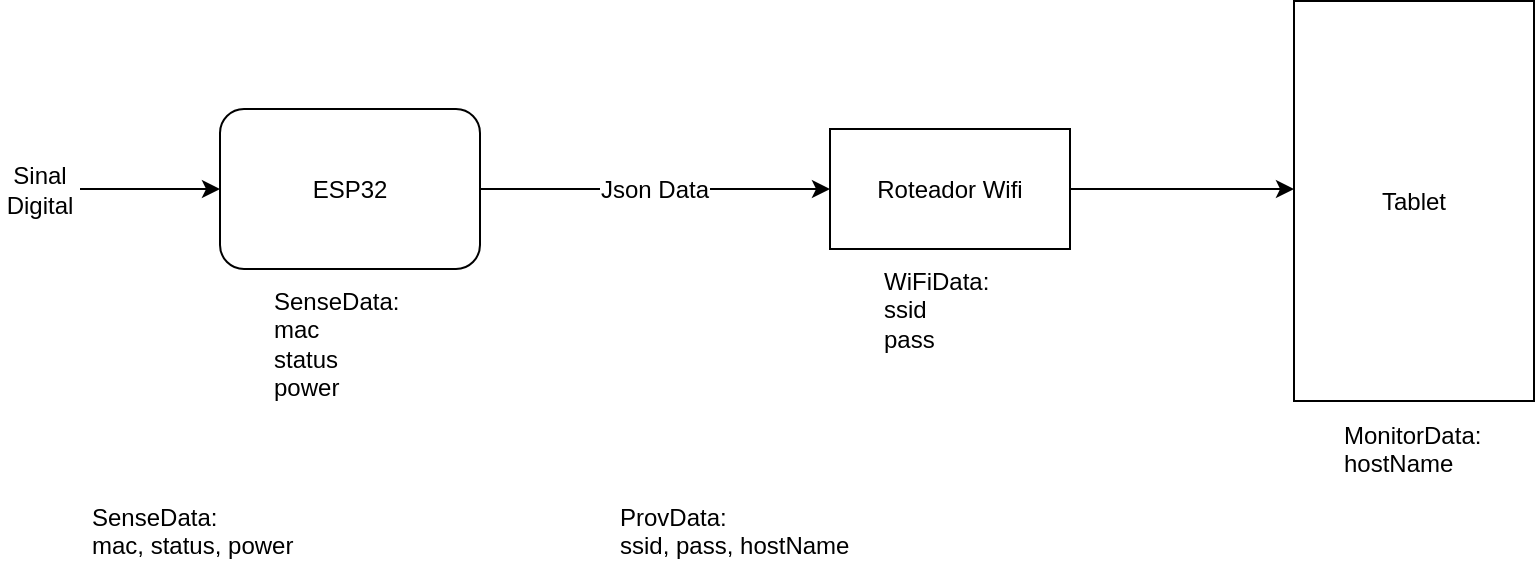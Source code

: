 <mxfile version="11.1.4" type="device"><diagram id="IfqzUY83fGwplak_K0RZ" name="Page-1"><mxGraphModel dx="1086" dy="808" grid="1" gridSize="10" guides="1" tooltips="1" connect="1" arrows="1" fold="1" page="1" pageScale="1" pageWidth="827" pageHeight="1169" math="0" shadow="0"><root><mxCell id="0"/><mxCell id="1" parent="0"/><mxCell id="Fi2Y2neyhKMa4wavJaAG-5" style="edgeStyle=orthogonalEdgeStyle;rounded=0;orthogonalLoop=1;jettySize=auto;html=1;entryX=0;entryY=0.5;entryDx=0;entryDy=0;" edge="1" parent="1" source="Fi2Y2neyhKMa4wavJaAG-1" target="Fi2Y2neyhKMa4wavJaAG-11"><mxGeometry relative="1" as="geometry"><mxPoint x="450" y="132.5" as="targetPoint"/></mxGeometry></mxCell><mxCell id="Fi2Y2neyhKMa4wavJaAG-6" value="Json Data" style="text;html=1;resizable=0;points=[];align=center;verticalAlign=middle;labelBackgroundColor=#ffffff;" vertex="1" connectable="0" parent="Fi2Y2neyhKMa4wavJaAG-5"><mxGeometry x="0.175" relative="1" as="geometry"><mxPoint x="-16" as="offset"/></mxGeometry></mxCell><mxCell id="Fi2Y2neyhKMa4wavJaAG-1" value="ESP32" style="rounded=1;whiteSpace=wrap;html=1;" vertex="1" parent="1"><mxGeometry x="140" y="92.5" width="130" height="80" as="geometry"/></mxCell><mxCell id="Fi2Y2neyhKMa4wavJaAG-3" style="edgeStyle=orthogonalEdgeStyle;rounded=0;orthogonalLoop=1;jettySize=auto;html=1;" edge="1" parent="1" source="Fi2Y2neyhKMa4wavJaAG-2" target="Fi2Y2neyhKMa4wavJaAG-1"><mxGeometry relative="1" as="geometry"/></mxCell><mxCell id="Fi2Y2neyhKMa4wavJaAG-2" value="Sinal Digital" style="text;html=1;strokeColor=none;fillColor=none;align=center;verticalAlign=middle;whiteSpace=wrap;rounded=0;" vertex="1" parent="1"><mxGeometry x="30" y="122.5" width="40" height="20" as="geometry"/></mxCell><mxCell id="Fi2Y2neyhKMa4wavJaAG-8" value="SenseData:&lt;br&gt;mac&lt;br&gt;status&lt;br&gt;power" style="text;html=1;resizable=0;points=[];autosize=1;align=left;verticalAlign=top;spacingTop=-4;" vertex="1" parent="1"><mxGeometry x="165" y="178.5" width="80" height="60" as="geometry"/></mxCell><mxCell id="Fi2Y2neyhKMa4wavJaAG-10" value="WiFiData:&lt;br&gt;ssid&lt;br&gt;pass" style="text;html=1;resizable=0;points=[];autosize=1;align=left;verticalAlign=top;spacingTop=-4;" vertex="1" parent="1"><mxGeometry x="470" y="168.5" width="70" height="40" as="geometry"/></mxCell><mxCell id="Fi2Y2neyhKMa4wavJaAG-13" style="edgeStyle=orthogonalEdgeStyle;rounded=0;orthogonalLoop=1;jettySize=auto;html=1;entryX=0;entryY=0.47;entryDx=0;entryDy=0;entryPerimeter=0;" edge="1" parent="1" source="Fi2Y2neyhKMa4wavJaAG-11" target="Fi2Y2neyhKMa4wavJaAG-12"><mxGeometry relative="1" as="geometry"/></mxCell><mxCell id="Fi2Y2neyhKMa4wavJaAG-11" value="Roteador Wifi" style="rounded=0;whiteSpace=wrap;html=1;" vertex="1" parent="1"><mxGeometry x="445" y="102.5" width="120" height="60" as="geometry"/></mxCell><mxCell id="Fi2Y2neyhKMa4wavJaAG-12" value="Tablet" style="rounded=0;whiteSpace=wrap;html=1;" vertex="1" parent="1"><mxGeometry x="677" y="38.5" width="120" height="200" as="geometry"/></mxCell><mxCell id="Fi2Y2neyhKMa4wavJaAG-14" value="MonitorData:&lt;br&gt;hostName" style="text;html=1;resizable=0;points=[];autosize=1;align=left;verticalAlign=top;spacingTop=-4;" vertex="1" parent="1"><mxGeometry x="700" y="245.5" width="80" height="30" as="geometry"/></mxCell><mxCell id="Fi2Y2neyhKMa4wavJaAG-15" value="SenseData:&lt;br&gt;mac, status, power" style="text;html=1;resizable=0;points=[];autosize=1;align=left;verticalAlign=top;spacingTop=-4;" vertex="1" parent="1"><mxGeometry x="74" y="287" width="120" height="30" as="geometry"/></mxCell><mxCell id="Fi2Y2neyhKMa4wavJaAG-16" value="ProvData:&lt;br&gt;ssid, pass, hostName" style="text;html=1;resizable=0;points=[];autosize=1;align=left;verticalAlign=top;spacingTop=-4;" vertex="1" parent="1"><mxGeometry x="338" y="287" width="130" height="30" as="geometry"/></mxCell></root></mxGraphModel></diagram></mxfile>